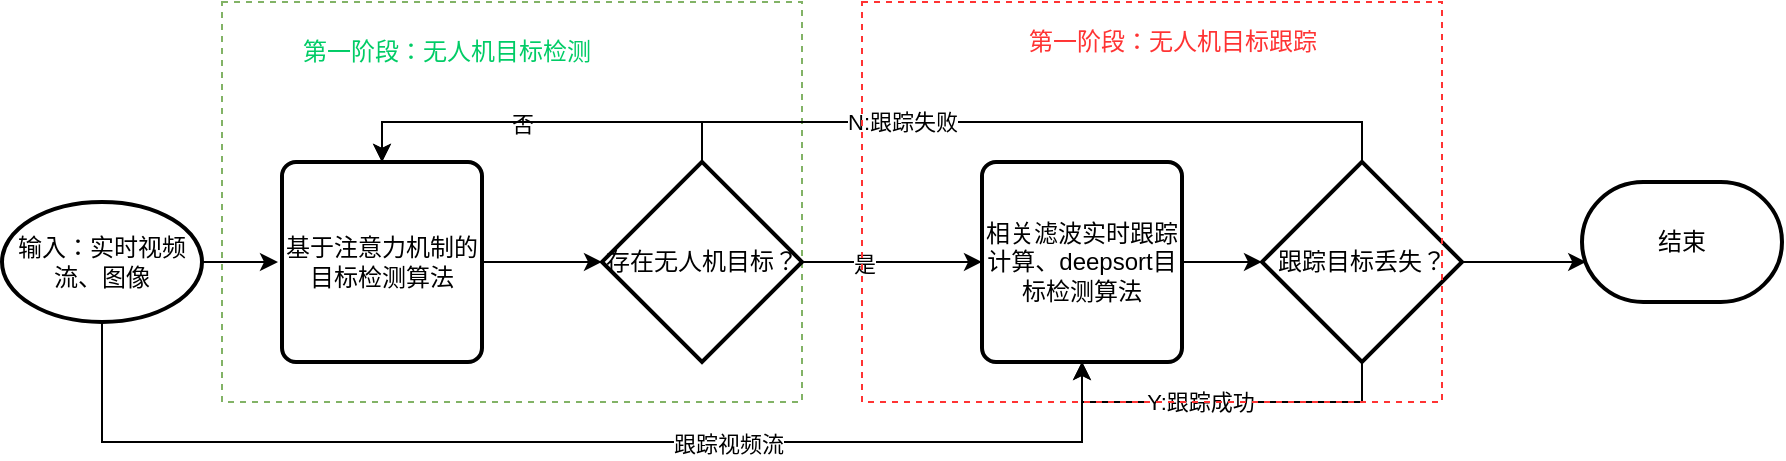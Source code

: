 <mxfile version="20.2.8" type="github">
  <diagram id="yDhocIVjmnCuPwCWFGr_" name="Page-1">
    <mxGraphModel dx="694" dy="344" grid="1" gridSize="10" guides="1" tooltips="1" connect="1" arrows="1" fold="1" page="1" pageScale="1" pageWidth="827" pageHeight="1169" math="0" shadow="0">
      <root>
        <mxCell id="0" />
        <mxCell id="1" parent="0" />
        <mxCell id="Zut7dhxNFDEUJoQM6n31-23" value="" style="rounded=0;whiteSpace=wrap;html=1;fillColor=none;strokeColor=#82b366;dashed=1;" parent="1" vertex="1">
          <mxGeometry x="150" y="60" width="290" height="200" as="geometry" />
        </mxCell>
        <mxCell id="Zut7dhxNFDEUJoQM6n31-3" style="edgeStyle=orthogonalEdgeStyle;rounded=0;orthogonalLoop=1;jettySize=auto;html=1;exitX=1;exitY=0.5;exitDx=0;exitDy=0;exitPerimeter=0;entryX=-0.02;entryY=0.507;entryDx=0;entryDy=0;entryPerimeter=0;" parent="1" source="Zut7dhxNFDEUJoQM6n31-1" target="Zut7dhxNFDEUJoQM6n31-2" edge="1">
          <mxGeometry relative="1" as="geometry" />
        </mxCell>
        <mxCell id="Zut7dhxNFDEUJoQM6n31-12" style="edgeStyle=orthogonalEdgeStyle;rounded=0;orthogonalLoop=1;jettySize=auto;html=1;exitX=0.5;exitY=1;exitDx=0;exitDy=0;exitPerimeter=0;" parent="1" source="Zut7dhxNFDEUJoQM6n31-1" edge="1">
          <mxGeometry relative="1" as="geometry">
            <mxPoint x="580" y="240" as="targetPoint" />
            <Array as="points">
              <mxPoint x="90" y="280" />
              <mxPoint x="580" y="280" />
            </Array>
          </mxGeometry>
        </mxCell>
        <mxCell id="Zut7dhxNFDEUJoQM6n31-19" value="跟踪视频流" style="edgeLabel;html=1;align=center;verticalAlign=middle;resizable=0;points=[];" parent="Zut7dhxNFDEUJoQM6n31-12" vertex="1" connectable="0">
          <mxGeometry x="0.265" y="-1" relative="1" as="geometry">
            <mxPoint as="offset" />
          </mxGeometry>
        </mxCell>
        <mxCell id="Zut7dhxNFDEUJoQM6n31-1" value="输入：实时视频流、图像" style="strokeWidth=2;html=1;shape=mxgraph.flowchart.start_1;whiteSpace=wrap;" parent="1" vertex="1">
          <mxGeometry x="40" y="159.97" width="100" height="60" as="geometry" />
        </mxCell>
        <mxCell id="Zut7dhxNFDEUJoQM6n31-5" style="edgeStyle=orthogonalEdgeStyle;rounded=0;orthogonalLoop=1;jettySize=auto;html=1;exitX=1;exitY=0.5;exitDx=0;exitDy=0;entryX=0;entryY=0.5;entryDx=0;entryDy=0;entryPerimeter=0;" parent="1" source="Zut7dhxNFDEUJoQM6n31-2" target="Zut7dhxNFDEUJoQM6n31-4" edge="1">
          <mxGeometry relative="1" as="geometry" />
        </mxCell>
        <mxCell id="Zut7dhxNFDEUJoQM6n31-2" value="基于注意力机制的目标检测算法" style="rounded=1;whiteSpace=wrap;html=1;absoluteArcSize=1;arcSize=14;strokeWidth=2;" parent="1" vertex="1">
          <mxGeometry x="180" y="139.97" width="100" height="100" as="geometry" />
        </mxCell>
        <mxCell id="Zut7dhxNFDEUJoQM6n31-6" style="edgeStyle=orthogonalEdgeStyle;rounded=0;orthogonalLoop=1;jettySize=auto;html=1;exitX=0.5;exitY=0;exitDx=0;exitDy=0;exitPerimeter=0;entryX=0.5;entryY=0;entryDx=0;entryDy=0;" parent="1" source="Zut7dhxNFDEUJoQM6n31-4" target="Zut7dhxNFDEUJoQM6n31-2" edge="1">
          <mxGeometry relative="1" as="geometry" />
        </mxCell>
        <mxCell id="Zut7dhxNFDEUJoQM6n31-7" value="否" style="edgeLabel;html=1;align=center;verticalAlign=middle;resizable=0;points=[];" parent="Zut7dhxNFDEUJoQM6n31-6" vertex="1" connectable="0">
          <mxGeometry x="-0.348" y="1" relative="1" as="geometry">
            <mxPoint x="-45" as="offset" />
          </mxGeometry>
        </mxCell>
        <mxCell id="Zut7dhxNFDEUJoQM6n31-9" style="edgeStyle=orthogonalEdgeStyle;rounded=0;orthogonalLoop=1;jettySize=auto;html=1;exitX=1;exitY=0.5;exitDx=0;exitDy=0;exitPerimeter=0;entryX=0;entryY=0.5;entryDx=0;entryDy=0;" parent="1" source="Zut7dhxNFDEUJoQM6n31-4" target="Zut7dhxNFDEUJoQM6n31-8" edge="1">
          <mxGeometry relative="1" as="geometry" />
        </mxCell>
        <mxCell id="Zut7dhxNFDEUJoQM6n31-10" value="是" style="edgeLabel;html=1;align=center;verticalAlign=middle;resizable=0;points=[];" parent="Zut7dhxNFDEUJoQM6n31-9" vertex="1" connectable="0">
          <mxGeometry x="-0.327" y="-1" relative="1" as="geometry">
            <mxPoint as="offset" />
          </mxGeometry>
        </mxCell>
        <mxCell id="Zut7dhxNFDEUJoQM6n31-4" value="存在无人机目标？" style="strokeWidth=2;html=1;shape=mxgraph.flowchart.decision;whiteSpace=wrap;" parent="1" vertex="1">
          <mxGeometry x="340" y="139.97" width="100" height="100" as="geometry" />
        </mxCell>
        <mxCell id="Zut7dhxNFDEUJoQM6n31-16" style="edgeStyle=orthogonalEdgeStyle;rounded=0;orthogonalLoop=1;jettySize=auto;html=1;exitX=1;exitY=0.5;exitDx=0;exitDy=0;entryX=0;entryY=0.5;entryDx=0;entryDy=0;entryPerimeter=0;" parent="1" source="Zut7dhxNFDEUJoQM6n31-8" target="Zut7dhxNFDEUJoQM6n31-15" edge="1">
          <mxGeometry relative="1" as="geometry" />
        </mxCell>
        <mxCell id="Zut7dhxNFDEUJoQM6n31-8" value="相关滤波实时跟踪计算、deepsort目标检测算法" style="rounded=1;whiteSpace=wrap;html=1;absoluteArcSize=1;arcSize=14;strokeWidth=2;" parent="1" vertex="1">
          <mxGeometry x="530" y="139.97" width="100" height="100" as="geometry" />
        </mxCell>
        <mxCell id="Zut7dhxNFDEUJoQM6n31-11" value="结束" style="strokeWidth=2;html=1;shape=mxgraph.flowchart.terminator;whiteSpace=wrap;" parent="1" vertex="1">
          <mxGeometry x="830" y="150" width="100" height="60" as="geometry" />
        </mxCell>
        <mxCell id="Zut7dhxNFDEUJoQM6n31-17" style="edgeStyle=orthogonalEdgeStyle;rounded=0;orthogonalLoop=1;jettySize=auto;html=1;exitX=0.5;exitY=0;exitDx=0;exitDy=0;exitPerimeter=0;entryX=0.5;entryY=0;entryDx=0;entryDy=0;" parent="1" source="Zut7dhxNFDEUJoQM6n31-15" target="Zut7dhxNFDEUJoQM6n31-2" edge="1">
          <mxGeometry relative="1" as="geometry" />
        </mxCell>
        <mxCell id="Zut7dhxNFDEUJoQM6n31-18" value="N:跟踪失败" style="edgeLabel;html=1;align=center;verticalAlign=middle;resizable=0;points=[];" parent="Zut7dhxNFDEUJoQM6n31-17" vertex="1" connectable="0">
          <mxGeometry x="-0.417" relative="1" as="geometry">
            <mxPoint x="-96" as="offset" />
          </mxGeometry>
        </mxCell>
        <mxCell id="Zut7dhxNFDEUJoQM6n31-20" style="edgeStyle=orthogonalEdgeStyle;rounded=0;orthogonalLoop=1;jettySize=auto;html=1;exitX=0.5;exitY=1;exitDx=0;exitDy=0;exitPerimeter=0;" parent="1" source="Zut7dhxNFDEUJoQM6n31-15" edge="1">
          <mxGeometry relative="1" as="geometry">
            <mxPoint x="580" y="239.857" as="targetPoint" />
            <Array as="points">
              <mxPoint x="720" y="260" />
              <mxPoint x="580" y="260" />
            </Array>
          </mxGeometry>
        </mxCell>
        <mxCell id="Zut7dhxNFDEUJoQM6n31-21" value="Y:跟踪成功" style="edgeLabel;html=1;align=center;verticalAlign=middle;resizable=0;points=[];" parent="Zut7dhxNFDEUJoQM6n31-20" vertex="1" connectable="0">
          <mxGeometry x="0.127" relative="1" as="geometry">
            <mxPoint as="offset" />
          </mxGeometry>
        </mxCell>
        <mxCell id="Zut7dhxNFDEUJoQM6n31-22" style="edgeStyle=orthogonalEdgeStyle;rounded=0;orthogonalLoop=1;jettySize=auto;html=1;exitX=1;exitY=0.5;exitDx=0;exitDy=0;exitPerimeter=0;entryX=0.021;entryY=0.666;entryDx=0;entryDy=0;entryPerimeter=0;" parent="1" source="Zut7dhxNFDEUJoQM6n31-15" target="Zut7dhxNFDEUJoQM6n31-11" edge="1">
          <mxGeometry relative="1" as="geometry" />
        </mxCell>
        <mxCell id="Zut7dhxNFDEUJoQM6n31-15" value="跟踪目标丢失？" style="strokeWidth=2;html=1;shape=mxgraph.flowchart.decision;whiteSpace=wrap;" parent="1" vertex="1">
          <mxGeometry x="670" y="139.97" width="100" height="100" as="geometry" />
        </mxCell>
        <mxCell id="Zut7dhxNFDEUJoQM6n31-24" value="&lt;font color=&quot;#00cc66&quot;&gt;第一阶段：无人机目标检测&lt;/font&gt;" style="text;html=1;strokeColor=none;fillColor=none;align=center;verticalAlign=middle;whiteSpace=wrap;rounded=0;dashed=1;" parent="1" vertex="1">
          <mxGeometry x="185" y="70" width="155" height="30" as="geometry" />
        </mxCell>
        <mxCell id="Zut7dhxNFDEUJoQM6n31-27" value="" style="rounded=0;whiteSpace=wrap;html=1;fillColor=none;strokeColor=#FF3333;dashed=1;" parent="1" vertex="1">
          <mxGeometry x="470" y="60" width="290" height="200" as="geometry" />
        </mxCell>
        <mxCell id="Zut7dhxNFDEUJoQM6n31-28" value="&lt;font color=&quot;#ff3333&quot;&gt;第一阶段：无人机目标跟踪&lt;/font&gt;" style="text;html=1;strokeColor=none;fillColor=none;align=center;verticalAlign=middle;whiteSpace=wrap;rounded=0;dashed=1;" parent="1" vertex="1">
          <mxGeometry x="547.5" y="70" width="155" height="20" as="geometry" />
        </mxCell>
      </root>
    </mxGraphModel>
  </diagram>
</mxfile>
